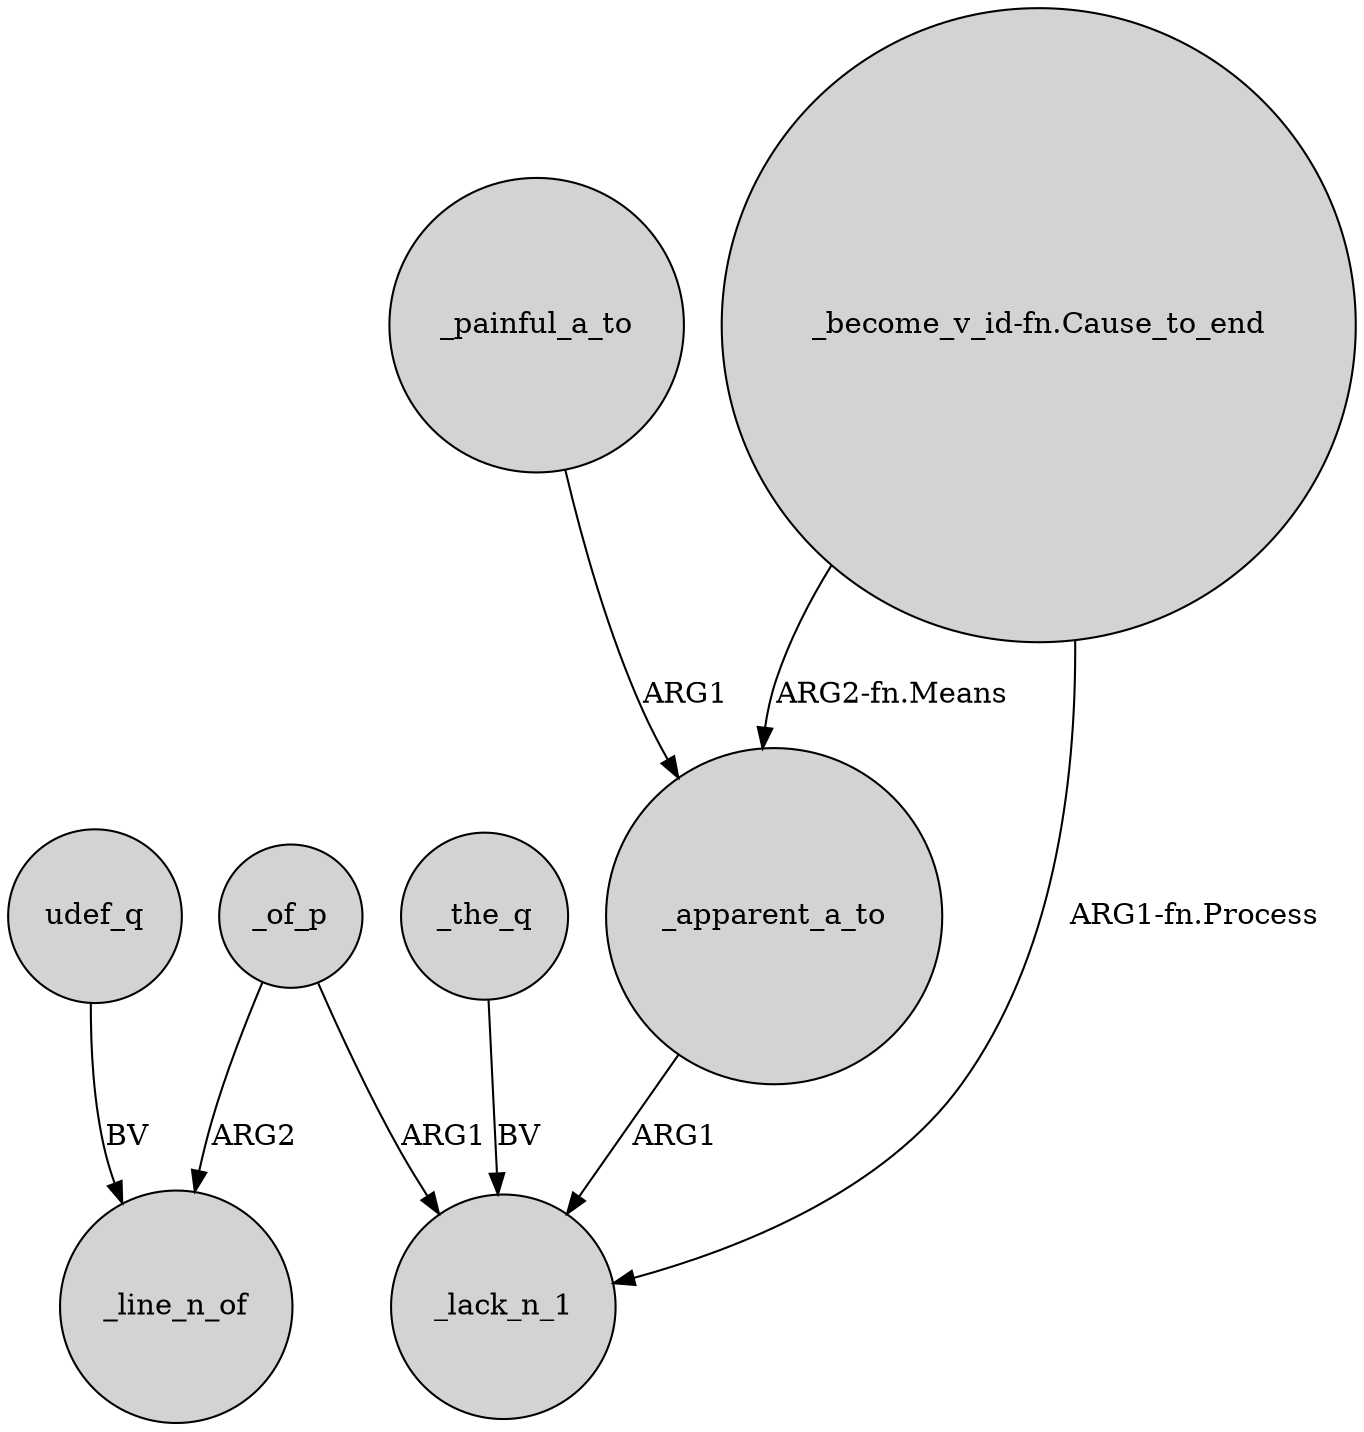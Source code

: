 digraph {
	node [shape=circle style=filled]
	_painful_a_to -> _apparent_a_to [label=ARG1]
	_of_p -> _lack_n_1 [label=ARG1]
	_the_q -> _lack_n_1 [label=BV]
	"_become_v_id-fn.Cause_to_end" -> _apparent_a_to [label="ARG2-fn.Means"]
	_apparent_a_to -> _lack_n_1 [label=ARG1]
	udef_q -> _line_n_of [label=BV]
	_of_p -> _line_n_of [label=ARG2]
	"_become_v_id-fn.Cause_to_end" -> _lack_n_1 [label="ARG1-fn.Process"]
}
